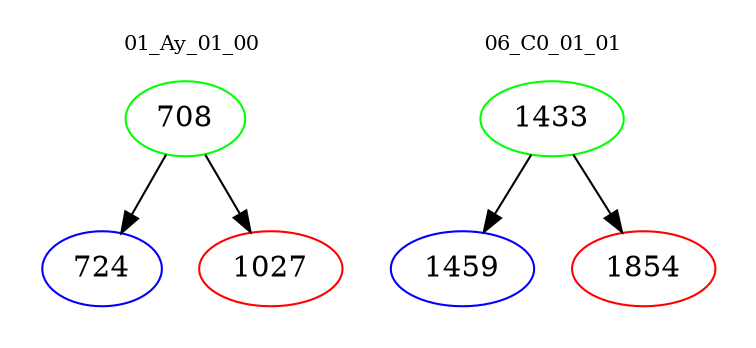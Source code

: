 digraph{
subgraph cluster_0 {
color = white
label = "01_Ay_01_00";
fontsize=10;
T0_708 [label="708", color="green"]
T0_708 -> T0_724 [color="black"]
T0_724 [label="724", color="blue"]
T0_708 -> T0_1027 [color="black"]
T0_1027 [label="1027", color="red"]
}
subgraph cluster_1 {
color = white
label = "06_C0_01_01";
fontsize=10;
T1_1433 [label="1433", color="green"]
T1_1433 -> T1_1459 [color="black"]
T1_1459 [label="1459", color="blue"]
T1_1433 -> T1_1854 [color="black"]
T1_1854 [label="1854", color="red"]
}
}
